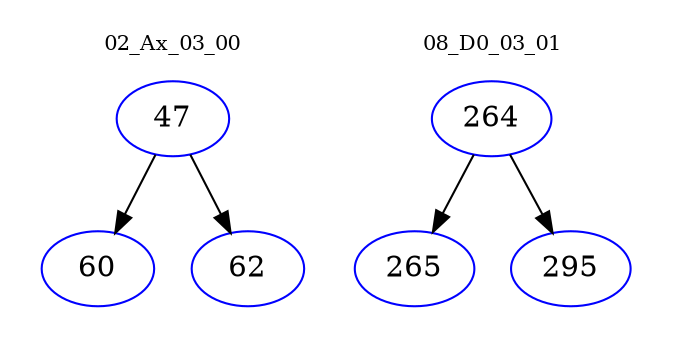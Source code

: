 digraph{
subgraph cluster_0 {
color = white
label = "02_Ax_03_00";
fontsize=10;
T0_47 [label="47", color="blue"]
T0_47 -> T0_60 [color="black"]
T0_60 [label="60", color="blue"]
T0_47 -> T0_62 [color="black"]
T0_62 [label="62", color="blue"]
}
subgraph cluster_1 {
color = white
label = "08_D0_03_01";
fontsize=10;
T1_264 [label="264", color="blue"]
T1_264 -> T1_265 [color="black"]
T1_265 [label="265", color="blue"]
T1_264 -> T1_295 [color="black"]
T1_295 [label="295", color="blue"]
}
}
